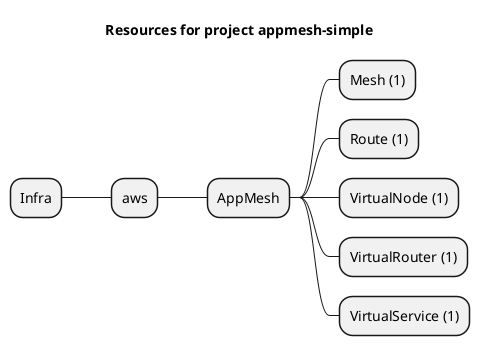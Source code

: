 @startmindmap
title Resources for project appmesh-simple
skinparam monochrome true
+ Infra
++ aws
+++ AppMesh
++++ Mesh (1)
++++ Route (1)
++++ VirtualNode (1)
++++ VirtualRouter (1)
++++ VirtualService (1)
@endmindmap